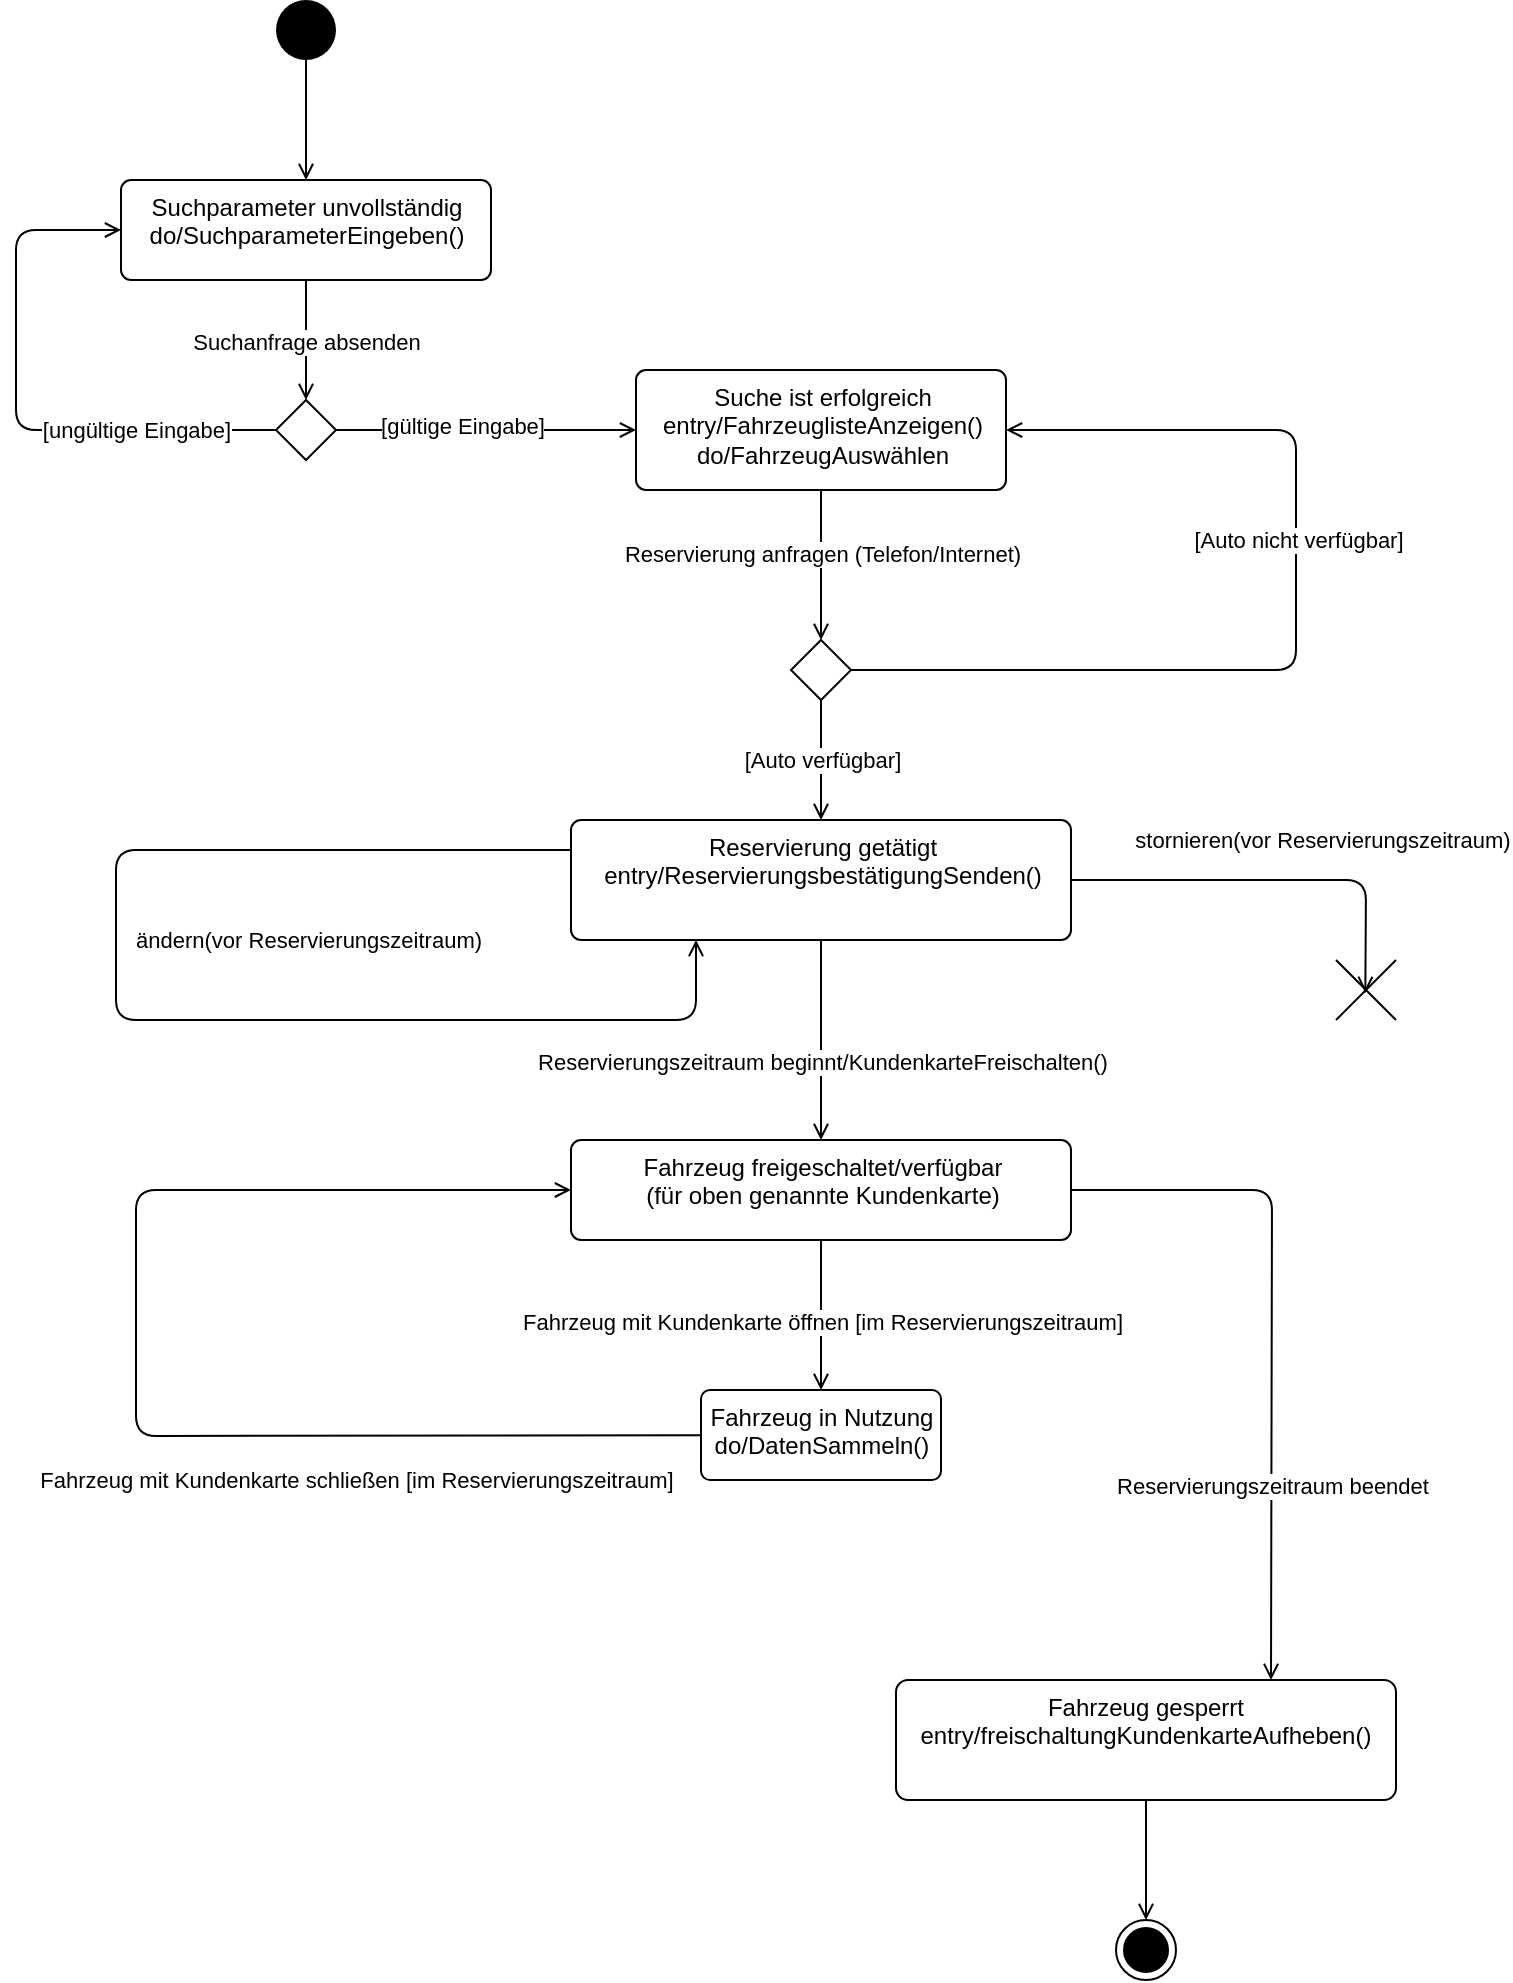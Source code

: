 <mxfile>
    <diagram id="qO1dpP4PeGmMtbzZPgzO" name="Zustandsdiagramm">
        <mxGraphModel dx="918" dy="526" grid="1" gridSize="10" guides="1" tooltips="1" connect="1" arrows="1" fold="1" page="1" pageScale="1" pageWidth="827" pageHeight="1169" math="0" shadow="0">
            <root>
                <mxCell id="0"/>
                <mxCell id="1" parent="0"/>
                <mxCell id="4" style="edgeStyle=none;html=1;endArrow=open;endFill=0;" parent="1" source="2" target="3" edge="1">
                    <mxGeometry relative="1" as="geometry"/>
                </mxCell>
                <mxCell id="2" value="" style="ellipse;fillColor=#000000;strokeColor=none;" parent="1" vertex="1">
                    <mxGeometry x="190" y="90" width="30" height="30" as="geometry"/>
                </mxCell>
                <mxCell id="6" style="edgeStyle=none;html=1;endArrow=open;endFill=0;" parent="1" source="3" target="5" edge="1">
                    <mxGeometry relative="1" as="geometry"/>
                </mxCell>
                <mxCell id="8" value="Suchanfrage absenden" style="edgeLabel;html=1;align=center;verticalAlign=middle;resizable=0;points=[];" parent="6" vertex="1" connectable="0">
                    <mxGeometry x="-0.421" y="1" relative="1" as="geometry">
                        <mxPoint x="-1" y="13" as="offset"/>
                    </mxGeometry>
                </mxCell>
                <mxCell id="3" value="Suchparameter unvollständig&lt;br&gt;do/SuchparameterEingeben()" style="html=1;align=center;verticalAlign=top;rounded=1;absoluteArcSize=1;arcSize=10;dashed=0;" parent="1" vertex="1">
                    <mxGeometry x="112.5" y="180" width="185" height="50" as="geometry"/>
                </mxCell>
                <mxCell id="7" style="edgeStyle=none;html=1;endArrow=open;endFill=0;entryX=0;entryY=0.5;entryDx=0;entryDy=0;" parent="1" source="5" target="3" edge="1">
                    <mxGeometry relative="1" as="geometry">
                        <mxPoint x="30" y="305" as="targetPoint"/>
                        <Array as="points">
                            <mxPoint x="60" y="305"/>
                            <mxPoint x="60" y="205"/>
                        </Array>
                    </mxGeometry>
                </mxCell>
                <mxCell id="9" value="[ungültige Eingabe]" style="edgeLabel;html=1;align=center;verticalAlign=middle;resizable=0;points=[];" parent="7" vertex="1" connectable="0">
                    <mxGeometry x="-0.185" y="1" relative="1" as="geometry">
                        <mxPoint x="45" y="-1" as="offset"/>
                    </mxGeometry>
                </mxCell>
                <mxCell id="10" style="edgeStyle=none;html=1;endArrow=open;endFill=0;entryX=0;entryY=0.5;entryDx=0;entryDy=0;" parent="1" source="5" target="12" edge="1">
                    <mxGeometry relative="1" as="geometry">
                        <mxPoint x="450" y="305" as="targetPoint"/>
                    </mxGeometry>
                </mxCell>
                <mxCell id="11" value="[gültige Eingabe]" style="edgeLabel;html=1;align=center;verticalAlign=middle;resizable=0;points=[];" parent="10" vertex="1" connectable="0">
                    <mxGeometry x="-0.165" y="2" relative="1" as="geometry">
                        <mxPoint as="offset"/>
                    </mxGeometry>
                </mxCell>
                <mxCell id="5" value="" style="rhombus;" parent="1" vertex="1">
                    <mxGeometry x="190" y="290" width="30" height="30" as="geometry"/>
                </mxCell>
                <mxCell id="14" style="edgeStyle=none;html=1;entryX=0.5;entryY=0;entryDx=0;entryDy=0;endArrow=open;endFill=0;" parent="1" source="12" target="13" edge="1">
                    <mxGeometry relative="1" as="geometry"/>
                </mxCell>
                <mxCell id="15" value="Reservierung anfragen (Telefon/Internet)" style="edgeLabel;html=1;align=center;verticalAlign=middle;resizable=0;points=[];" parent="14" vertex="1" connectable="0">
                    <mxGeometry x="-0.43" relative="1" as="geometry">
                        <mxPoint y="10" as="offset"/>
                    </mxGeometry>
                </mxCell>
                <mxCell id="12" value="Suche ist erfolgreich&lt;br&gt;entry/FahrzeuglisteAnzeigen()&lt;br&gt;do/FahrzeugAuswählen&lt;br&gt;" style="html=1;align=center;verticalAlign=top;rounded=1;absoluteArcSize=1;arcSize=10;dashed=0;" parent="1" vertex="1">
                    <mxGeometry x="370" y="275" width="185" height="60" as="geometry"/>
                </mxCell>
                <mxCell id="16" style="edgeStyle=none;html=1;endArrow=open;endFill=0;entryX=1;entryY=0.5;entryDx=0;entryDy=0;exitX=1;exitY=0.5;exitDx=0;exitDy=0;" parent="1" source="13" target="12" edge="1">
                    <mxGeometry relative="1" as="geometry">
                        <mxPoint x="250" y="400" as="targetPoint"/>
                        <Array as="points">
                            <mxPoint x="700" y="425"/>
                            <mxPoint x="700" y="305"/>
                        </Array>
                    </mxGeometry>
                </mxCell>
                <mxCell id="19" value="[Auto nicht verfügbar]" style="edgeLabel;html=1;align=center;verticalAlign=middle;resizable=0;points=[];" parent="16" vertex="1" connectable="0">
                    <mxGeometry x="-0.332" y="1" relative="1" as="geometry">
                        <mxPoint x="60" y="-64" as="offset"/>
                    </mxGeometry>
                </mxCell>
                <mxCell id="18" style="edgeStyle=none;html=1;endArrow=open;endFill=0;" parent="1" source="13" target="21" edge="1">
                    <mxGeometry relative="1" as="geometry">
                        <mxPoint x="462.5" y="570" as="targetPoint"/>
                    </mxGeometry>
                </mxCell>
                <mxCell id="20" value="[Auto verfügbar]" style="edgeLabel;html=1;align=center;verticalAlign=middle;resizable=0;points=[];" parent="18" vertex="1" connectable="0">
                    <mxGeometry x="-0.375" y="2" relative="1" as="geometry">
                        <mxPoint x="-2" y="11" as="offset"/>
                    </mxGeometry>
                </mxCell>
                <mxCell id="13" value="" style="rhombus;" parent="1" vertex="1">
                    <mxGeometry x="447.5" y="410" width="30" height="30" as="geometry"/>
                </mxCell>
                <mxCell id="25" style="edgeStyle=none;html=1;exitX=0;exitY=0.25;exitDx=0;exitDy=0;endArrow=open;endFill=0;entryX=0.25;entryY=1;entryDx=0;entryDy=0;" parent="1" source="21" target="21" edge="1">
                    <mxGeometry relative="1" as="geometry">
                        <mxPoint x="170" y="500" as="targetPoint"/>
                        <Array as="points">
                            <mxPoint x="110" y="515"/>
                            <mxPoint x="110" y="600"/>
                            <mxPoint x="400" y="600"/>
                        </Array>
                    </mxGeometry>
                </mxCell>
                <mxCell id="26" value="ändern(vor Reservierungszeitraum)" style="edgeLabel;html=1;align=center;verticalAlign=middle;resizable=0;points=[];" parent="25" vertex="1" connectable="0">
                    <mxGeometry x="-0.439" y="-1" relative="1" as="geometry">
                        <mxPoint x="48" y="46" as="offset"/>
                    </mxGeometry>
                </mxCell>
                <mxCell id="27" style="edgeStyle=none;html=1;endArrow=open;endFill=0;entryX=0.489;entryY=0.549;entryDx=0;entryDy=0;entryPerimeter=0;" parent="1" source="21" target="30" edge="1">
                    <mxGeometry relative="1" as="geometry">
                        <mxPoint x="735" y="570" as="targetPoint"/>
                        <Array as="points">
                            <mxPoint x="735" y="530"/>
                        </Array>
                    </mxGeometry>
                </mxCell>
                <mxCell id="29" value="stornieren(vor Reservierungszeitraum)" style="edgeLabel;html=1;align=center;verticalAlign=middle;resizable=0;points=[];" parent="27" vertex="1" connectable="0">
                    <mxGeometry x="-0.277" y="-1" relative="1" as="geometry">
                        <mxPoint x="52" y="-21" as="offset"/>
                    </mxGeometry>
                </mxCell>
                <mxCell id="32" style="edgeStyle=none;html=1;endArrow=open;endFill=0;" edge="1" parent="1" source="21" target="31">
                    <mxGeometry relative="1" as="geometry"/>
                </mxCell>
                <mxCell id="33" value="Reservierungszeitraum beginnt/KundenkarteFreischalten()" style="edgeLabel;html=1;align=center;verticalAlign=middle;resizable=0;points=[];" vertex="1" connectable="0" parent="32">
                    <mxGeometry x="0.212" y="1" relative="1" as="geometry">
                        <mxPoint x="-1" as="offset"/>
                    </mxGeometry>
                </mxCell>
                <mxCell id="21" value="Reservierung getätigt&lt;br&gt;entry/ReservierungsbestätigungSenden()" style="html=1;align=center;verticalAlign=top;rounded=1;absoluteArcSize=1;arcSize=10;dashed=0;" parent="1" vertex="1">
                    <mxGeometry x="337.5" y="500" width="250" height="60" as="geometry"/>
                </mxCell>
                <mxCell id="30" value="" style="shape=umlDestroy;" parent="1" vertex="1">
                    <mxGeometry x="720" y="570" width="30" height="30" as="geometry"/>
                </mxCell>
                <mxCell id="35" value="" style="edgeStyle=none;html=1;endArrow=open;endFill=0;" edge="1" parent="1" source="31" target="34">
                    <mxGeometry relative="1" as="geometry"/>
                </mxCell>
                <mxCell id="38" value="Fahrzeug mit Kundenkarte öffnen [im Reservierungszeitraum]" style="edgeLabel;html=1;align=center;verticalAlign=middle;resizable=0;points=[];" vertex="1" connectable="0" parent="35">
                    <mxGeometry x="-0.507" y="4" relative="1" as="geometry">
                        <mxPoint x="-4" y="22" as="offset"/>
                    </mxGeometry>
                </mxCell>
                <mxCell id="40" value="" style="edgeStyle=none;html=1;endArrow=open;endFill=0;entryX=0.75;entryY=0;entryDx=0;entryDy=0;" edge="1" parent="1" source="31" target="39">
                    <mxGeometry relative="1" as="geometry">
                        <Array as="points">
                            <mxPoint x="688" y="685"/>
                        </Array>
                    </mxGeometry>
                </mxCell>
                <mxCell id="41" value="Reservierungszeitraum beendet" style="edgeLabel;html=1;align=center;verticalAlign=middle;resizable=0;points=[];" vertex="1" connectable="0" parent="40">
                    <mxGeometry x="-0.083" relative="1" as="geometry">
                        <mxPoint y="90" as="offset"/>
                    </mxGeometry>
                </mxCell>
                <mxCell id="31" value="Fahrzeug freigeschaltet/verfügbar&lt;br&gt;(für oben genannte Kundenkarte)" style="html=1;align=center;verticalAlign=top;rounded=1;absoluteArcSize=1;arcSize=10;dashed=0;" vertex="1" parent="1">
                    <mxGeometry x="337.5" y="660" width="250" height="50" as="geometry"/>
                </mxCell>
                <mxCell id="36" style="edgeStyle=none;html=1;entryX=0;entryY=0.5;entryDx=0;entryDy=0;endArrow=open;endFill=0;" edge="1" parent="1" source="34" target="31">
                    <mxGeometry relative="1" as="geometry">
                        <Array as="points">
                            <mxPoint x="120" y="808"/>
                            <mxPoint x="120" y="685"/>
                        </Array>
                    </mxGeometry>
                </mxCell>
                <mxCell id="37" value="Fahrzeug mit Kundenkarte schließen [im Reservierungszeitraum]" style="edgeLabel;html=1;align=center;verticalAlign=middle;resizable=0;points=[];" vertex="1" connectable="0" parent="36">
                    <mxGeometry x="-0.389" relative="1" as="geometry">
                        <mxPoint x="18" y="22" as="offset"/>
                    </mxGeometry>
                </mxCell>
                <mxCell id="34" value="Fahrzeug in Nutzung&lt;br&gt;do/DatenSammeln()" style="whiteSpace=wrap;html=1;verticalAlign=top;rounded=1;arcSize=10;dashed=0;" vertex="1" parent="1">
                    <mxGeometry x="402.5" y="785" width="120" height="45" as="geometry"/>
                </mxCell>
                <mxCell id="43" style="edgeStyle=none;html=1;entryX=0.5;entryY=0;entryDx=0;entryDy=0;endArrow=open;endFill=0;exitX=0.5;exitY=1;exitDx=0;exitDy=0;" edge="1" parent="1" source="39" target="42">
                    <mxGeometry relative="1" as="geometry"/>
                </mxCell>
                <mxCell id="39" value="Fahrzeug gesperrt&lt;br&gt;entry/freischaltungKundenkarteAufheben()" style="whiteSpace=wrap;html=1;verticalAlign=top;rounded=1;arcSize=10;dashed=0;" vertex="1" parent="1">
                    <mxGeometry x="500" y="930" width="250" height="60" as="geometry"/>
                </mxCell>
                <mxCell id="42" value="" style="ellipse;html=1;shape=endState;fillColor=#000000;strokeColor=#000000;" vertex="1" parent="1">
                    <mxGeometry x="610" y="1050" width="30" height="30" as="geometry"/>
                </mxCell>
            </root>
        </mxGraphModel>
    </diagram>
</mxfile>